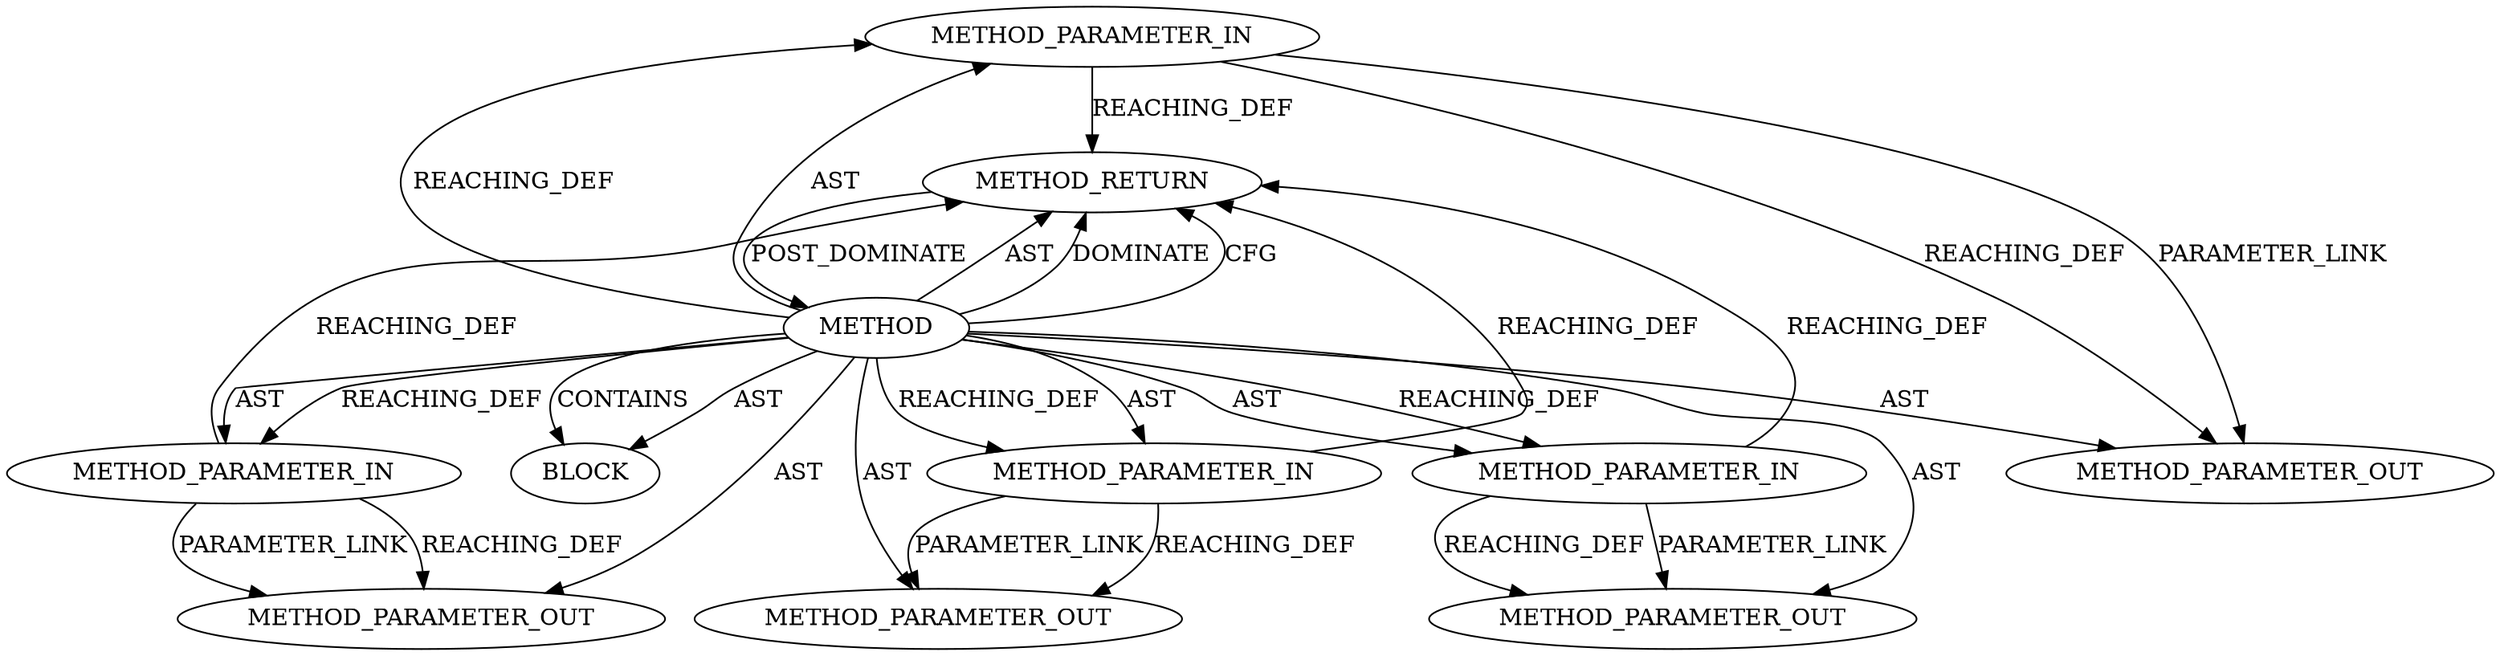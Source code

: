 digraph {
  20093 [label=METHOD_PARAMETER_IN ORDER=2 CODE="p2" IS_VARIADIC=false TYPE_FULL_NAME="ANY" EVALUATION_STRATEGY="BY_VALUE" INDEX=2 NAME="p2"]
  20097 [label=METHOD_RETURN ORDER=2 CODE="RET" TYPE_FULL_NAME="ANY" EVALUATION_STRATEGY="BY_VALUE"]
  22047 [label=METHOD_PARAMETER_OUT ORDER=4 CODE="p4" IS_VARIADIC=false TYPE_FULL_NAME="ANY" EVALUATION_STRATEGY="BY_VALUE" INDEX=4 NAME="p4"]
  22045 [label=METHOD_PARAMETER_OUT ORDER=2 CODE="p2" IS_VARIADIC=false TYPE_FULL_NAME="ANY" EVALUATION_STRATEGY="BY_VALUE" INDEX=2 NAME="p2"]
  20094 [label=METHOD_PARAMETER_IN ORDER=3 CODE="p3" IS_VARIADIC=false TYPE_FULL_NAME="ANY" EVALUATION_STRATEGY="BY_VALUE" INDEX=3 NAME="p3"]
  20096 [label=BLOCK ORDER=1 ARGUMENT_INDEX=1 CODE="<empty>" TYPE_FULL_NAME="ANY"]
  22046 [label=METHOD_PARAMETER_OUT ORDER=3 CODE="p3" IS_VARIADIC=false TYPE_FULL_NAME="ANY" EVALUATION_STRATEGY="BY_VALUE" INDEX=3 NAME="p3"]
  20091 [label=METHOD AST_PARENT_TYPE="NAMESPACE_BLOCK" AST_PARENT_FULL_NAME="<global>" ORDER=0 CODE="<empty>" FULL_NAME="scatterwalk_copychunks" IS_EXTERNAL=true FILENAME="<empty>" SIGNATURE="" NAME="scatterwalk_copychunks"]
  22044 [label=METHOD_PARAMETER_OUT ORDER=1 CODE="p1" IS_VARIADIC=false TYPE_FULL_NAME="ANY" EVALUATION_STRATEGY="BY_VALUE" INDEX=1 NAME="p1"]
  20092 [label=METHOD_PARAMETER_IN ORDER=1 CODE="p1" IS_VARIADIC=false TYPE_FULL_NAME="ANY" EVALUATION_STRATEGY="BY_VALUE" INDEX=1 NAME="p1"]
  20095 [label=METHOD_PARAMETER_IN ORDER=4 CODE="p4" IS_VARIADIC=false TYPE_FULL_NAME="ANY" EVALUATION_STRATEGY="BY_VALUE" INDEX=4 NAME="p4"]
  20097 -> 20091 [label=POST_DOMINATE ]
  20093 -> 22045 [label=REACHING_DEF VARIABLE="p2"]
  20091 -> 20093 [label=REACHING_DEF VARIABLE=""]
  20091 -> 20092 [label=AST ]
  20092 -> 22044 [label=PARAMETER_LINK ]
  20091 -> 22047 [label=AST ]
  20091 -> 20094 [label=AST ]
  20092 -> 20097 [label=REACHING_DEF VARIABLE="p1"]
  20091 -> 20094 [label=REACHING_DEF VARIABLE=""]
  20091 -> 22045 [label=AST ]
  20095 -> 20097 [label=REACHING_DEF VARIABLE="p4"]
  20091 -> 20092 [label=REACHING_DEF VARIABLE=""]
  20092 -> 22044 [label=REACHING_DEF VARIABLE="p1"]
  20091 -> 20096 [label=AST ]
  20093 -> 22045 [label=PARAMETER_LINK ]
  20095 -> 22047 [label=PARAMETER_LINK ]
  20091 -> 20097 [label=AST ]
  20091 -> 20093 [label=AST ]
  20091 -> 20095 [label=AST ]
  20091 -> 20097 [label=DOMINATE ]
  20091 -> 20096 [label=CONTAINS ]
  20091 -> 20097 [label=CFG ]
  20091 -> 22044 [label=AST ]
  20095 -> 22047 [label=REACHING_DEF VARIABLE="p4"]
  20091 -> 22046 [label=AST ]
  20094 -> 22046 [label=PARAMETER_LINK ]
  20091 -> 20095 [label=REACHING_DEF VARIABLE=""]
  20094 -> 22046 [label=REACHING_DEF VARIABLE="p3"]
  20093 -> 20097 [label=REACHING_DEF VARIABLE="p2"]
  20094 -> 20097 [label=REACHING_DEF VARIABLE="p3"]
}
